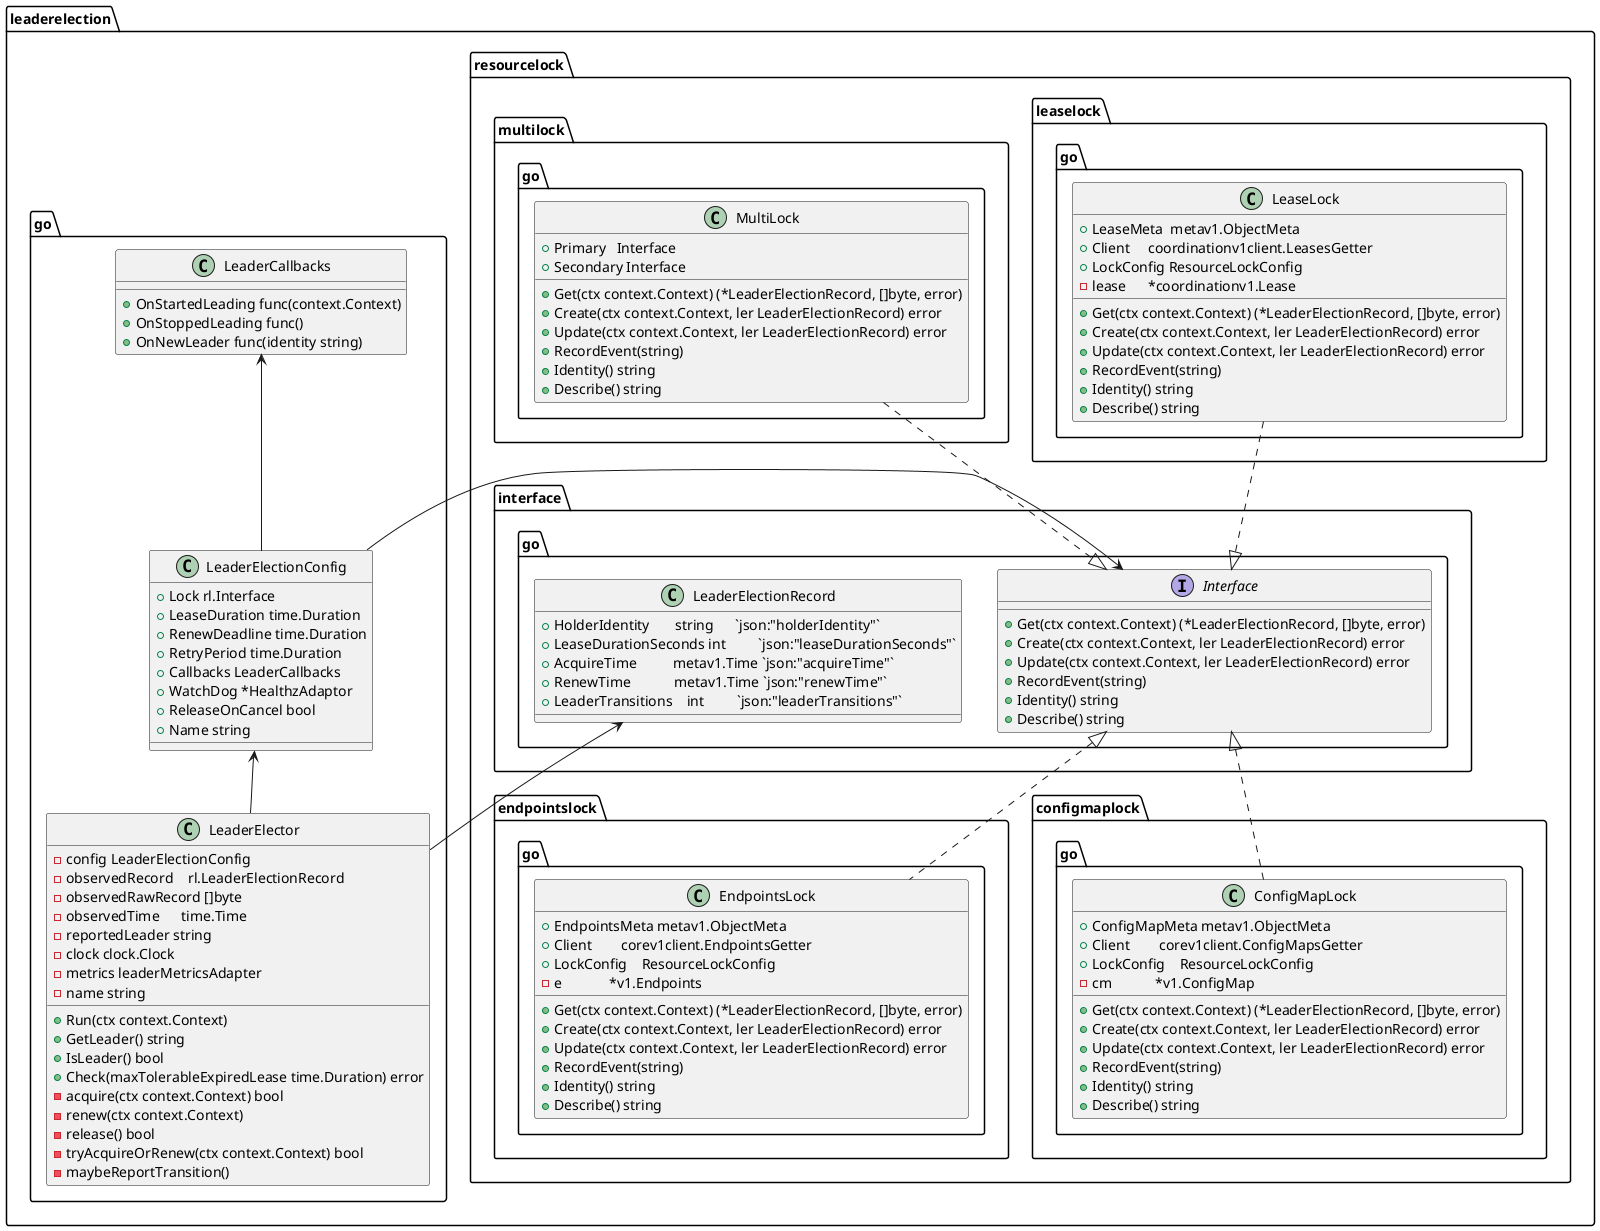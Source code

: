 @startuml leaderelection
package leaderelection{
    package resourcelock{
        package interface.go{
            interface Interface{
                + Get(ctx context.Context) (*LeaderElectionRecord, []byte, error)
                + Create(ctx context.Context, ler LeaderElectionRecord) error
                + Update(ctx context.Context, ler LeaderElectionRecord) error
                + RecordEvent(string)
                + Identity() string
                + Describe() string
            }
            class LeaderElectionRecord{
                + HolderIdentity       string      `json:"holderIdentity"`
                + LeaseDurationSeconds int         `json:"leaseDurationSeconds"`
                + AcquireTime          metav1.Time `json:"acquireTime"`
                + RenewTime            metav1.Time `json:"renewTime"`
                + LeaderTransitions    int         `json:"leaderTransitions"`
            }
        }
        package endpointslock.go{
            class EndpointsLock{
                + EndpointsMeta metav1.ObjectMeta
                + Client        corev1client.EndpointsGetter
                + LockConfig    ResourceLockConfig
                - e             *v1.Endpoints                
                + Get(ctx context.Context) (*LeaderElectionRecord, []byte, error)
                + Create(ctx context.Context, ler LeaderElectionRecord) error
                + Update(ctx context.Context, ler LeaderElectionRecord) error
                + RecordEvent(string)
                + Identity() string
                + Describe() string
            }
            EndpointsLock ..up|> Interface
        }
       
        package configmaplock.go{
            class ConfigMapLock{
                + ConfigMapMeta metav1.ObjectMeta
                + Client        corev1client.ConfigMapsGetter
                + LockConfig    ResourceLockConfig
                - cm            *v1.ConfigMap                
                + Get(ctx context.Context) (*LeaderElectionRecord, []byte, error)
                + Create(ctx context.Context, ler LeaderElectionRecord) error
                + Update(ctx context.Context, ler LeaderElectionRecord) error
                + RecordEvent(string)
                + Identity() string
                + Describe() string
            }
            ConfigMapLock ..up|> Interface
        }

        package leaselock.go{
            class LeaseLock{
                + LeaseMeta  metav1.ObjectMeta
                + Client     coordinationv1client.LeasesGetter
                + LockConfig ResourceLockConfig
                - lease      *coordinationv1.Lease                
                + Get(ctx context.Context) (*LeaderElectionRecord, []byte, error)
                + Create(ctx context.Context, ler LeaderElectionRecord) error
                + Update(ctx context.Context, ler LeaderElectionRecord) error
                + RecordEvent(string)
                + Identity() string
                + Describe() string
            }
            LeaseLock ..|> Interface
        }

        package multilock.go{
            class MultiLock{
                + Primary   Interface
                + Secondary Interface
                + Get(ctx context.Context) (*LeaderElectionRecord, []byte, error)
                + Create(ctx context.Context, ler LeaderElectionRecord) error
                + Update(ctx context.Context, ler LeaderElectionRecord) error
                + RecordEvent(string)
                + Identity() string
                + Describe() string
            }
            MultiLock ..|> Interface
        }
    }

    package leaderelection.go{
        class LeaderCallbacks{
            + OnStartedLeading func(context.Context)
            + OnStoppedLeading func()
            + OnNewLeader func(identity string)
        }
        class LeaderElectionConfig{
            + Lock rl.Interface
            + LeaseDuration time.Duration
            + RenewDeadline time.Duration
            + RetryPeriod time.Duration
            + Callbacks LeaderCallbacks
            + WatchDog *HealthzAdaptor
            + ReleaseOnCancel bool
            + Name string
        }
        LeaderElectionConfig --up> LeaderCallbacks

        class LeaderElector{
            - config LeaderElectionConfig
            - observedRecord    rl.LeaderElectionRecord
            - observedRawRecord []byte
            - observedTime      time.Time
            - reportedLeader string
            - clock clock.Clock
            - metrics leaderMetricsAdapter
            - name string
            + Run(ctx context.Context)
            + GetLeader() string
            + IsLeader() bool
            + Check(maxTolerableExpiredLease time.Duration) error
            - acquire(ctx context.Context) bool
            - renew(ctx context.Context)
            - release() bool
            - tryAcquireOrRenew(ctx context.Context) bool
            - maybeReportTransition()
        }
        LeaderElector --up> LeaderElectionConfig
    
    }
    LeaderElectionConfig --left> Interface

    LeaderElector --up> LeaderElectionRecord
}
@enduml
